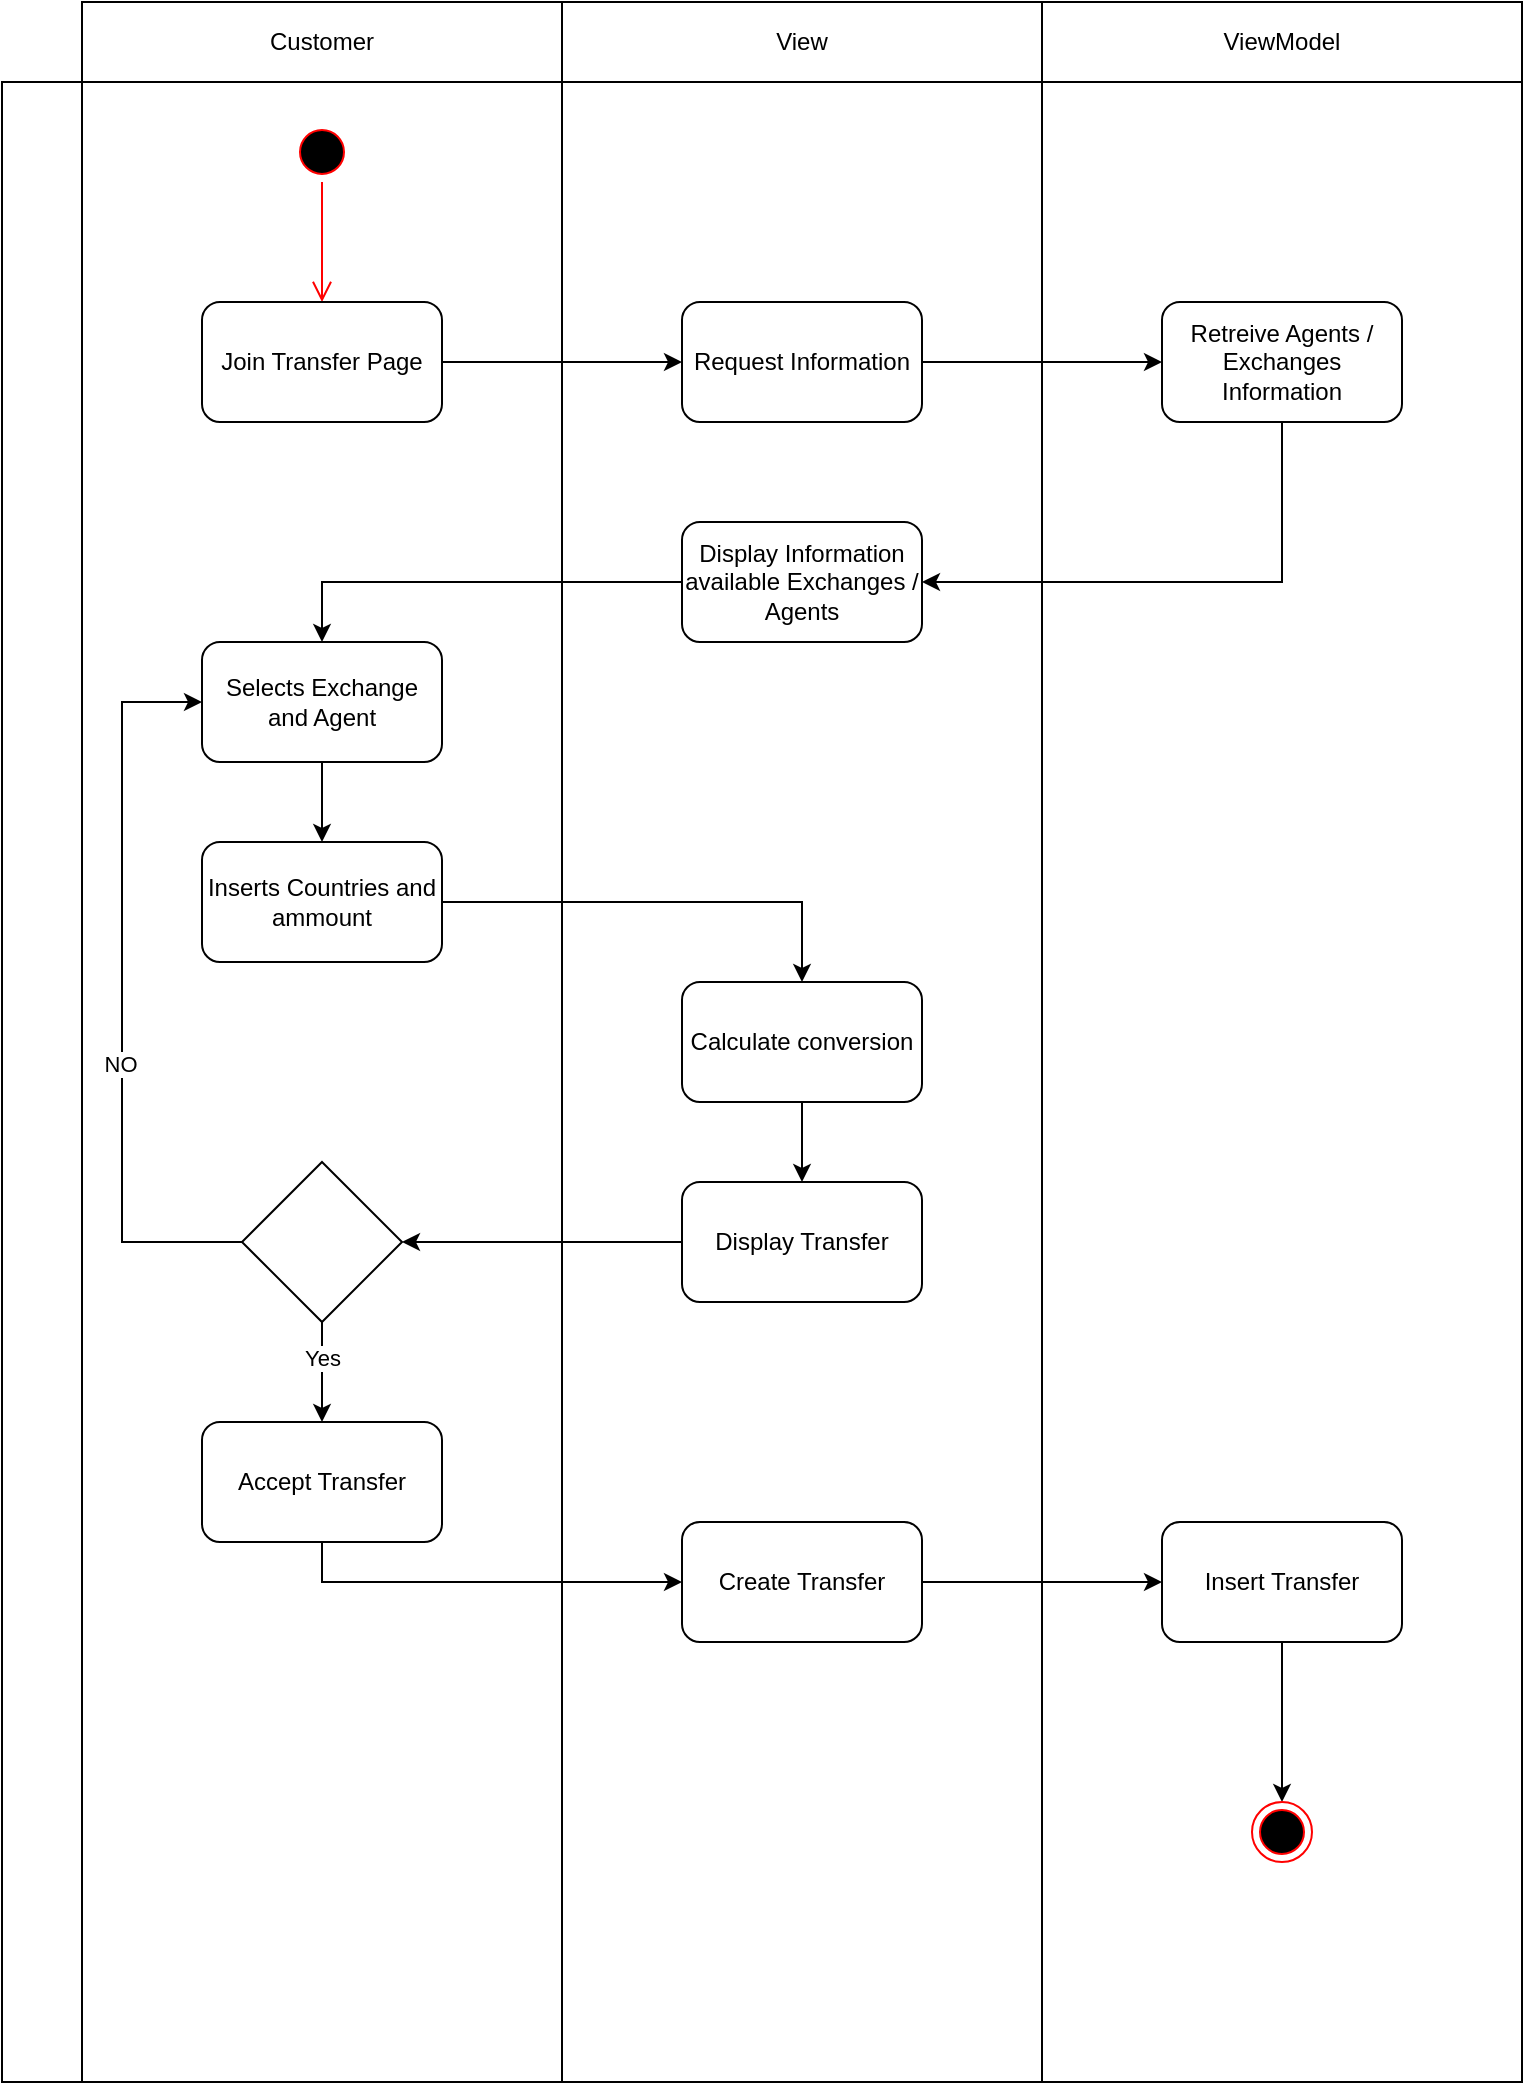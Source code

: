 ﻿<mxfile version="20.5.3" type="embed"><diagram id="23iRSUPoRavnBvh4doch" name="Page-1"><mxGraphModel dx="698" dy="1109" grid="1" gridSize="10" guides="1" tooltips="1" connect="1" arrows="1" fold="1" page="1" pageScale="1" pageWidth="827" pageHeight="1169" math="0" shadow="0"><root><mxCell id="0"/><mxCell id="1" parent="0"/><mxCell id="13" value="" style="rounded=0;whiteSpace=wrap;html=1;" parent="1" vertex="1"><mxGeometry x="120" y="160" width="240" height="1000" as="geometry"/></mxCell><mxCell id="14" value="" style="rounded=0;whiteSpace=wrap;html=1;" parent="1" vertex="1"><mxGeometry x="360" y="160" width="240" height="1000" as="geometry"/></mxCell><mxCell id="15" value="" style="rounded=0;whiteSpace=wrap;html=1;" parent="1" vertex="1"><mxGeometry x="600" y="160" width="240" height="1000" as="geometry"/></mxCell><mxCell id="16" value="" style="rounded=0;whiteSpace=wrap;html=1;" parent="1" vertex="1"><mxGeometry x="80" y="160" width="40" height="1000" as="geometry"/></mxCell><mxCell id="17" value="Customer" style="rounded=0;whiteSpace=wrap;html=1;" parent="1" vertex="1"><mxGeometry x="120" y="120" width="240" height="40" as="geometry"/></mxCell><mxCell id="18" value="View" style="rounded=0;whiteSpace=wrap;html=1;" parent="1" vertex="1"><mxGeometry x="360" y="120" width="240" height="40" as="geometry"/></mxCell><mxCell id="19" value="ViewModel" style="rounded=0;whiteSpace=wrap;html=1;" parent="1" vertex="1"><mxGeometry x="600" y="120" width="240" height="40" as="geometry"/></mxCell><mxCell id="22" value="" style="ellipse;html=1;shape=startState;fillColor=#000000;strokeColor=#ff0000;" parent="1" vertex="1"><mxGeometry x="225" y="180" width="30" height="30" as="geometry"/></mxCell><mxCell id="23" value="" style="edgeStyle=orthogonalEdgeStyle;html=1;verticalAlign=bottom;endArrow=open;endSize=8;strokeColor=#ff0000;rounded=0;" parent="1" source="22" edge="1"><mxGeometry relative="1" as="geometry"><mxPoint x="240" y="270" as="targetPoint"/></mxGeometry></mxCell><mxCell id="26" value="" style="edgeStyle=orthogonalEdgeStyle;rounded=0;orthogonalLoop=1;jettySize=auto;html=1;" parent="1" source="24" target="25" edge="1"><mxGeometry relative="1" as="geometry"/></mxCell><mxCell id="24" value="Join Transfer Page" style="rounded=1;whiteSpace=wrap;html=1;" parent="1" vertex="1"><mxGeometry x="180" y="270" width="120" height="60" as="geometry"/></mxCell><mxCell id="27" style="edgeStyle=orthogonalEdgeStyle;rounded=0;orthogonalLoop=1;jettySize=auto;html=1;entryX=0;entryY=0.5;entryDx=0;entryDy=0;" edge="1" parent="1" source="25" target="28"><mxGeometry relative="1" as="geometry"/></mxCell><mxCell id="25" value="Request Information" style="rounded=1;whiteSpace=wrap;html=1;" parent="1" vertex="1"><mxGeometry x="420" y="270" width="120" height="60" as="geometry"/></mxCell><mxCell id="29" style="edgeStyle=orthogonalEdgeStyle;rounded=0;orthogonalLoop=1;jettySize=auto;html=1;entryX=1;entryY=0.5;entryDx=0;entryDy=0;" edge="1" parent="1" source="28" target="30"><mxGeometry relative="1" as="geometry"><Array as="points"><mxPoint x="720" y="410"/></Array></mxGeometry></mxCell><mxCell id="28" value="Retreive Agents / Exchanges Information" style="rounded=1;whiteSpace=wrap;html=1;" vertex="1" parent="1"><mxGeometry x="660" y="270" width="120" height="60" as="geometry"/></mxCell><mxCell id="38" style="edgeStyle=orthogonalEdgeStyle;rounded=0;orthogonalLoop=1;jettySize=auto;html=1;entryX=0.5;entryY=0;entryDx=0;entryDy=0;" edge="1" parent="1" source="30" target="31"><mxGeometry relative="1" as="geometry"/></mxCell><mxCell id="30" value="Display Information available Exchanges / Agents" style="rounded=1;whiteSpace=wrap;html=1;" vertex="1" parent="1"><mxGeometry x="420" y="380" width="120" height="60" as="geometry"/></mxCell><mxCell id="34" value="" style="edgeStyle=orthogonalEdgeStyle;rounded=0;orthogonalLoop=1;jettySize=auto;html=1;" edge="1" parent="1" source="31" target="33"><mxGeometry relative="1" as="geometry"/></mxCell><mxCell id="31" value="Selects Exchange and Agent" style="rounded=1;whiteSpace=wrap;html=1;" vertex="1" parent="1"><mxGeometry x="180" y="440" width="120" height="60" as="geometry"/></mxCell><mxCell id="37" value="" style="edgeStyle=orthogonalEdgeStyle;rounded=0;orthogonalLoop=1;jettySize=auto;html=1;" edge="1" parent="1" source="33" target="36"><mxGeometry relative="1" as="geometry"/></mxCell><mxCell id="33" value="Inserts Countries and ammount" style="whiteSpace=wrap;html=1;rounded=1;" vertex="1" parent="1"><mxGeometry x="180" y="540" width="120" height="60" as="geometry"/></mxCell><mxCell id="50" value="" style="edgeStyle=orthogonalEdgeStyle;rounded=0;orthogonalLoop=1;jettySize=auto;html=1;" edge="1" parent="1" source="36" target="49"><mxGeometry relative="1" as="geometry"/></mxCell><mxCell id="36" value="Calculate conversion" style="whiteSpace=wrap;html=1;rounded=1;" vertex="1" parent="1"><mxGeometry x="420" y="610" width="120" height="60" as="geometry"/></mxCell><mxCell id="42" value="" style="edgeStyle=orthogonalEdgeStyle;rounded=0;orthogonalLoop=1;jettySize=auto;html=1;" edge="1" parent="1" source="39" target="41"><mxGeometry relative="1" as="geometry"><Array as="points"><mxPoint x="240" y="910"/></Array></mxGeometry></mxCell><mxCell id="39" value="Accept Transfer" style="whiteSpace=wrap;html=1;rounded=1;" vertex="1" parent="1"><mxGeometry x="180" y="830" width="120" height="60" as="geometry"/></mxCell><mxCell id="45" value="" style="edgeStyle=orthogonalEdgeStyle;rounded=0;orthogonalLoop=1;jettySize=auto;html=1;" edge="1" parent="1" source="41" target="44"><mxGeometry relative="1" as="geometry"/></mxCell><mxCell id="41" value="Create Transfer" style="whiteSpace=wrap;html=1;rounded=1;" vertex="1" parent="1"><mxGeometry x="420" y="880" width="120" height="60" as="geometry"/></mxCell><mxCell id="47" value="" style="edgeStyle=orthogonalEdgeStyle;rounded=0;orthogonalLoop=1;jettySize=auto;html=1;" edge="1" parent="1" source="44"><mxGeometry relative="1" as="geometry"><mxPoint x="720" y="1020" as="targetPoint"/></mxGeometry></mxCell><mxCell id="44" value="Insert Transfer" style="whiteSpace=wrap;html=1;rounded=1;" vertex="1" parent="1"><mxGeometry x="660" y="880" width="120" height="60" as="geometry"/></mxCell><mxCell id="48" value="" style="ellipse;html=1;shape=endState;fillColor=#000000;strokeColor=#ff0000;" vertex="1" parent="1"><mxGeometry x="705" y="1020" width="30" height="30" as="geometry"/></mxCell><mxCell id="56" style="edgeStyle=orthogonalEdgeStyle;rounded=0;orthogonalLoop=1;jettySize=auto;html=1;entryX=1;entryY=0.5;entryDx=0;entryDy=0;" edge="1" parent="1" source="49" target="51"><mxGeometry relative="1" as="geometry"/></mxCell><mxCell id="49" value="Display Transfer" style="whiteSpace=wrap;html=1;rounded=1;" vertex="1" parent="1"><mxGeometry x="420" y="710" width="120" height="60" as="geometry"/></mxCell><mxCell id="52" style="edgeStyle=orthogonalEdgeStyle;rounded=0;orthogonalLoop=1;jettySize=auto;html=1;entryX=0.5;entryY=0;entryDx=0;entryDy=0;" edge="1" parent="1" source="51" target="39"><mxGeometry relative="1" as="geometry"><Array as="points"><mxPoint x="240" y="800"/><mxPoint x="240" y="800"/></Array></mxGeometry></mxCell><mxCell id="53" value="Yes" style="edgeLabel;html=1;align=center;verticalAlign=middle;resizable=0;points=[];" vertex="1" connectable="0" parent="52"><mxGeometry x="-0.28" relative="1" as="geometry"><mxPoint as="offset"/></mxGeometry></mxCell><mxCell id="54" style="edgeStyle=orthogonalEdgeStyle;rounded=0;orthogonalLoop=1;jettySize=auto;html=1;entryX=0;entryY=0.5;entryDx=0;entryDy=0;" edge="1" parent="1" source="51" target="31"><mxGeometry relative="1" as="geometry"><Array as="points"><mxPoint x="140" y="740"/><mxPoint x="140" y="470"/></Array></mxGeometry></mxCell><mxCell id="55" value="NO" style="edgeLabel;html=1;align=center;verticalAlign=middle;resizable=0;points=[];" vertex="1" connectable="0" parent="54"><mxGeometry x="-0.192" y="1" relative="1" as="geometry"><mxPoint as="offset"/></mxGeometry></mxCell><mxCell id="51" value="" style="rhombus;whiteSpace=wrap;html=1;" vertex="1" parent="1"><mxGeometry x="200" y="700" width="80" height="80" as="geometry"/></mxCell></root></mxGraphModel></diagram></mxfile>